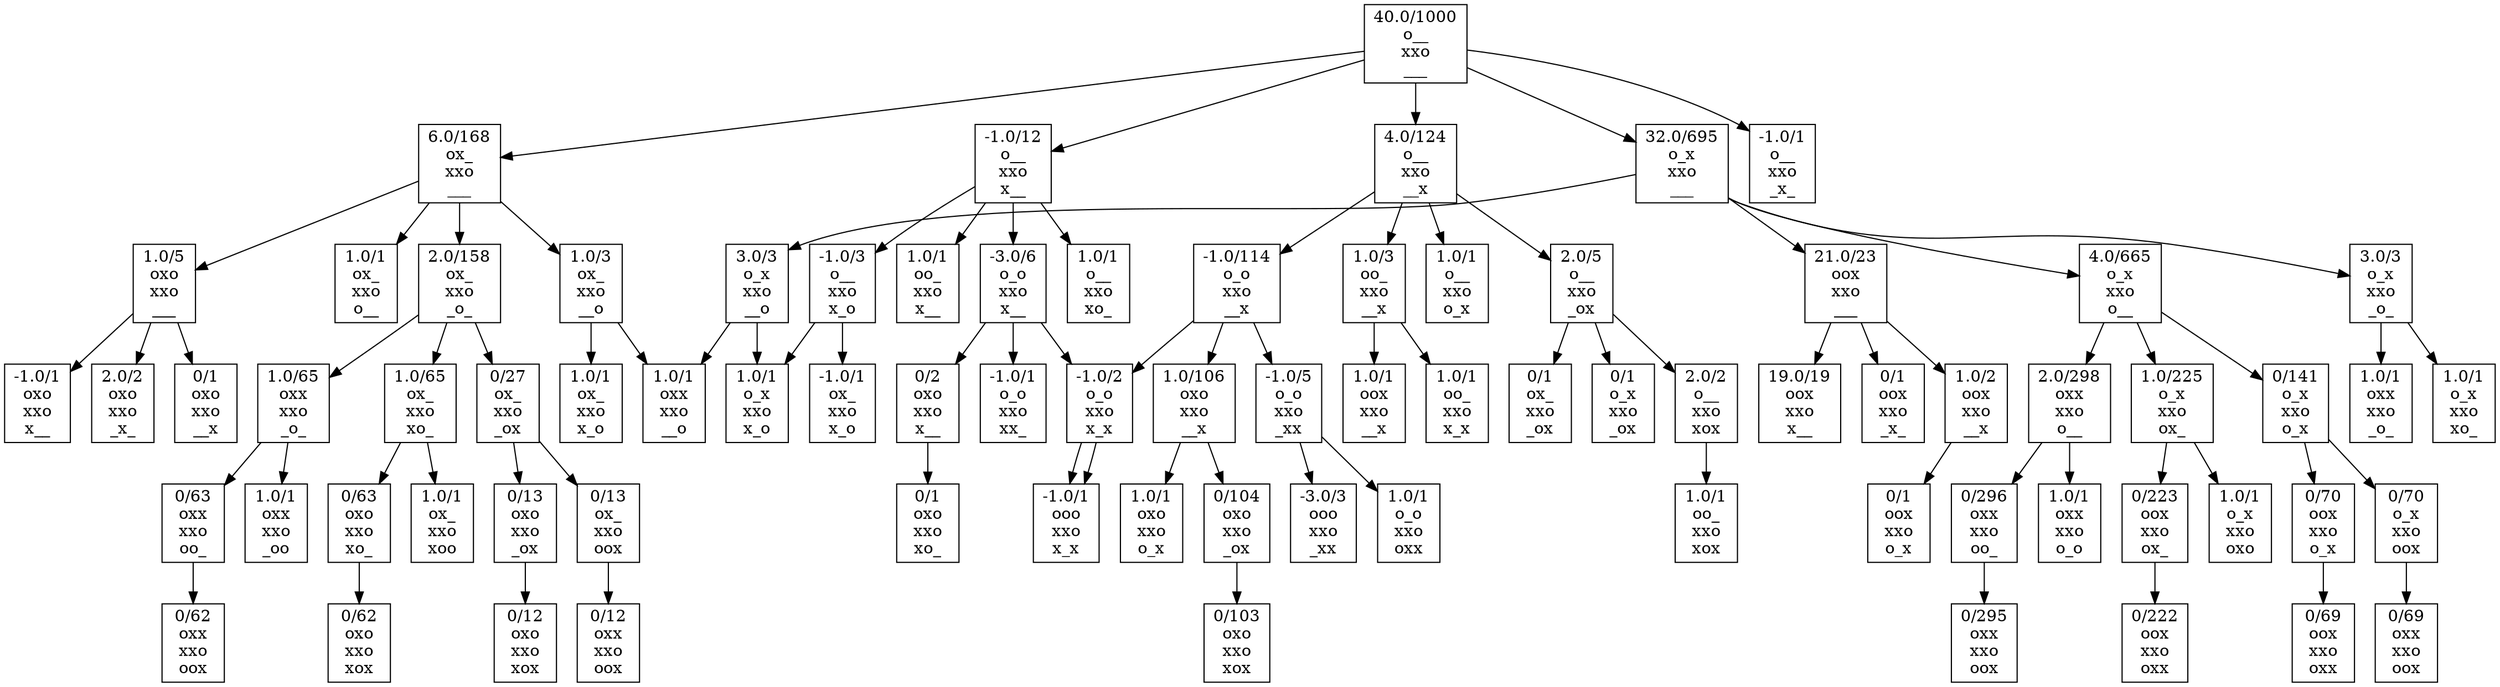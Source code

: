 digraph G {
    node [shape=box];
    "40.0/1000
o__
xxo
___
" -> "6.0/168
ox_
xxo
___
"
    "40.0/1000
o__
xxo
___
" -> "32.0/695
o_x
xxo
___
"
    "40.0/1000
o__
xxo
___
" -> "-1.0/12
o__
xxo
x__
"
    "40.0/1000
o__
xxo
___
" -> "-1.0/1
o__
xxo
_x_
"
    "40.0/1000
o__
xxo
___
" -> "4.0/124
o__
xxo
__x
"
    "6.0/168
ox_
xxo
___
" -> "1.0/5
oxo
xxo
___
"
    "6.0/168
ox_
xxo
___
" -> "1.0/1
ox_
xxo
o__
"
    "6.0/168
ox_
xxo
___
" -> "2.0/158
ox_
xxo
_o_
"
    "6.0/168
ox_
xxo
___
" -> "1.0/3
ox_
xxo
__o
"
    "32.0/695
o_x
xxo
___
" -> "21.0/23
oox
xxo
___
"
    "32.0/695
o_x
xxo
___
" -> "4.0/665
o_x
xxo
o__
"
    "32.0/695
o_x
xxo
___
" -> "3.0/3
o_x
xxo
_o_
"
    "32.0/695
o_x
xxo
___
" -> "3.0/3
o_x
xxo
__o
"
    "-1.0/12
o__
xxo
x__
" -> "1.0/1
oo_
xxo
x__
"
    "-1.0/12
o__
xxo
x__
" -> "-3.0/6
o_o
xxo
x__
"
    "-1.0/12
o__
xxo
x__
" -> "1.0/1
o__
xxo
xo_
"
    "-1.0/12
o__
xxo
x__
" -> "-1.0/3
o__
xxo
x_o
"
    "4.0/124
o__
xxo
__x
" -> "1.0/3
oo_
xxo
__x
"
    "4.0/124
o__
xxo
__x
" -> "-1.0/114
o_o
xxo
__x
"
    "4.0/124
o__
xxo
__x
" -> "1.0/1
o__
xxo
o_x
"
    "4.0/124
o__
xxo
__x
" -> "2.0/5
o__
xxo
_ox
"
    "1.0/5
oxo
xxo
___
" -> "-1.0/1
oxo
xxo
x__
"
    "1.0/5
oxo
xxo
___
" -> "2.0/2
oxo
xxo
_x_
"
    "1.0/5
oxo
xxo
___
" -> "0/1
oxo
xxo
__x
"
    "2.0/158
ox_
xxo
_o_
" -> "1.0/65
oxx
xxo
_o_
"
    "2.0/158
ox_
xxo
_o_
" -> "1.0/65
ox_
xxo
xo_
"
    "2.0/158
ox_
xxo
_o_
" -> "0/27
ox_
xxo
_ox
"
    "1.0/3
ox_
xxo
__o
" -> "1.0/1
oxx
xxo
__o
"
    "1.0/3
ox_
xxo
__o
" -> "1.0/1
ox_
xxo
x_o
"
    "21.0/23
oox
xxo
___
" -> "19.0/19
oox
xxo
x__
"
    "21.0/23
oox
xxo
___
" -> "0/1
oox
xxo
_x_
"
    "21.0/23
oox
xxo
___
" -> "1.0/2
oox
xxo
__x
"
    "4.0/665
o_x
xxo
o__
" -> "2.0/298
oxx
xxo
o__
"
    "4.0/665
o_x
xxo
o__
" -> "1.0/225
o_x
xxo
ox_
"
    "4.0/665
o_x
xxo
o__
" -> "0/141
o_x
xxo
o_x
"
    "3.0/3
o_x
xxo
_o_
" -> "1.0/1
oxx
xxo
_o_
"
    "3.0/3
o_x
xxo
_o_
" -> "1.0/1
o_x
xxo
xo_
"
    "3.0/3
o_x
xxo
__o
" -> "1.0/1
oxx
xxo
__o
"
    "3.0/3
o_x
xxo
__o
" -> "1.0/1
o_x
xxo
x_o
"
    "-3.0/6
o_o
xxo
x__
" -> "0/2
oxo
xxo
x__
"
    "-3.0/6
o_o
xxo
x__
" -> "-1.0/1
o_o
xxo
xx_
"
    "-3.0/6
o_o
xxo
x__
" -> "-1.0/2
o_o
xxo
x_x
"
    "-1.0/3
o__
xxo
x_o
" -> "-1.0/1
ox_
xxo
x_o
"
    "-1.0/3
o__
xxo
x_o
" -> "1.0/1
o_x
xxo
x_o
"
    "1.0/3
oo_
xxo
__x
" -> "1.0/1
oox
xxo
__x
"
    "1.0/3
oo_
xxo
__x
" -> "1.0/1
oo_
xxo
x_x
"
    "-1.0/114
o_o
xxo
__x
" -> "1.0/106
oxo
xxo
__x
"
    "-1.0/114
o_o
xxo
__x
" -> "-1.0/2
o_o
xxo
x_x
"
    "-1.0/114
o_o
xxo
__x
" -> "-1.0/5
o_o
xxo
_xx
"
    "2.0/5
o__
xxo
_ox
" -> "0/1
ox_
xxo
_ox
"
    "2.0/5
o__
xxo
_ox
" -> "0/1
o_x
xxo
_ox
"
    "2.0/5
o__
xxo
_ox
" -> "2.0/2
o__
xxo
xox
"
    "1.0/65
oxx
xxo
_o_
" -> "0/63
oxx
xxo
oo_
"
    "1.0/65
oxx
xxo
_o_
" -> "1.0/1
oxx
xxo
_oo
"
    "1.0/65
ox_
xxo
xo_
" -> "0/63
oxo
xxo
xo_
"
    "1.0/65
ox_
xxo
xo_
" -> "1.0/1
ox_
xxo
xoo
"
    "0/27
ox_
xxo
_ox
" -> "0/13
oxo
xxo
_ox
"
    "0/27
ox_
xxo
_ox
" -> "0/13
ox_
xxo
oox
"
    "1.0/2
oox
xxo
__x
" -> "0/1
oox
xxo
o_x
"
    "2.0/298
oxx
xxo
o__
" -> "0/296
oxx
xxo
oo_
"
    "2.0/298
oxx
xxo
o__
" -> "1.0/1
oxx
xxo
o_o
"
    "1.0/225
o_x
xxo
ox_
" -> "0/223
oox
xxo
ox_
"
    "1.0/225
o_x
xxo
ox_
" -> "1.0/1
o_x
xxo
oxo
"
    "0/141
o_x
xxo
o_x
" -> "0/70
oox
xxo
o_x
"
    "0/141
o_x
xxo
o_x
" -> "0/70
o_x
xxo
oox
"
    "0/2
oxo
xxo
x__
" -> "0/1
oxo
xxo
xo_
"
    "-1.0/2
o_o
xxo
x_x
" -> "-1.0/1
ooo
xxo
x_x
"
    "1.0/106
oxo
xxo
__x
" -> "1.0/1
oxo
xxo
o_x
"
    "1.0/106
oxo
xxo
__x
" -> "0/104
oxo
xxo
_ox
"
    "-1.0/2
o_o
xxo
x_x
" -> "-1.0/1
ooo
xxo
x_x
"
    "-1.0/5
o_o
xxo
_xx
" -> "-3.0/3
ooo
xxo
_xx
"
    "-1.0/5
o_o
xxo
_xx
" -> "1.0/1
o_o
xxo
oxx
"
    "2.0/2
o__
xxo
xox
" -> "1.0/1
oo_
xxo
xox
"
    "0/63
oxx
xxo
oo_
" -> "0/62
oxx
xxo
oox
"
    "0/63
oxo
xxo
xo_
" -> "0/62
oxo
xxo
xox
"
    "0/13
oxo
xxo
_ox
" -> "0/12
oxo
xxo
xox
"
    "0/13
ox_
xxo
oox
" -> "0/12
oxx
xxo
oox
"
    "0/296
oxx
xxo
oo_
" -> "0/295
oxx
xxo
oox
"
    "0/223
oox
xxo
ox_
" -> "0/222
oox
xxo
oxx
"
    "0/70
oox
xxo
o_x
" -> "0/69
oox
xxo
oxx
"
    "0/70
o_x
xxo
oox
" -> "0/69
oxx
xxo
oox
"
    "0/104
oxo
xxo
_ox
" -> "0/103
oxo
xxo
xox
"
}
